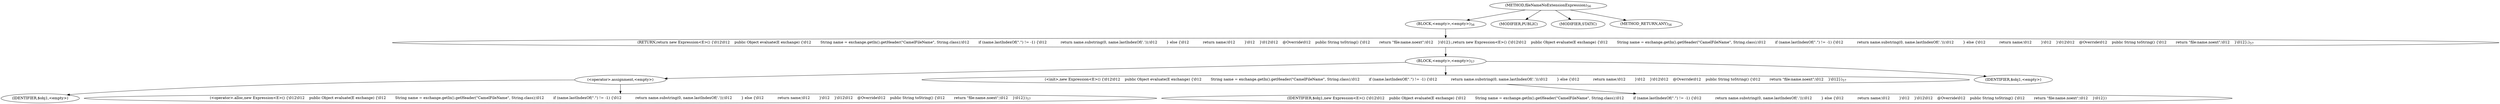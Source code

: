 digraph "fileNameNoExtensionExpression" {  
"35" [label = <(METHOD,fileNameNoExtensionExpression)<SUB>56</SUB>> ]
"36" [label = <(BLOCK,&lt;empty&gt;,&lt;empty&gt;)<SUB>56</SUB>> ]
"37" [label = <(RETURN,return new Expression&lt;E&gt;() {\012\012    public Object evaluate(E exchange) {\012        String name = exchange.getIn().getHeader(&quot;CamelFileName&quot;, String.class);\012        if (name.lastIndexOf(&quot;.&quot;) != -1) {\012            return name.substring(0, name.lastIndexOf('.'));\012        } else {\012            return name;\012        }\012    }\012\012    @Override\012    public String toString() {\012        return &quot;file:name.noext&quot;;\012    }\012};,return new Expression&lt;E&gt;() {\012\012    public Object evaluate(E exchange) {\012        String name = exchange.getIn().getHeader(&quot;CamelFileName&quot;, String.class);\012        if (name.lastIndexOf(&quot;.&quot;) != -1) {\012            return name.substring(0, name.lastIndexOf('.'));\012        } else {\012            return name;\012        }\012    }\012\012    @Override\012    public String toString() {\012        return &quot;file:name.noext&quot;;\012    }\012};)<SUB>57</SUB>> ]
"38" [label = <(BLOCK,&lt;empty&gt;,&lt;empty&gt;)<SUB>57</SUB>> ]
"39" [label = <(&lt;operator&gt;.assignment,&lt;empty&gt;)> ]
"40" [label = <(IDENTIFIER,$obj1,&lt;empty&gt;)> ]
"41" [label = <(&lt;operator&gt;.alloc,new Expression&lt;E&gt;() {\012\012    public Object evaluate(E exchange) {\012        String name = exchange.getIn().getHeader(&quot;CamelFileName&quot;, String.class);\012        if (name.lastIndexOf(&quot;.&quot;) != -1) {\012            return name.substring(0, name.lastIndexOf('.'));\012        } else {\012            return name;\012        }\012    }\012\012    @Override\012    public String toString() {\012        return &quot;file:name.noext&quot;;\012    }\012})<SUB>57</SUB>> ]
"42" [label = <(&lt;init&gt;,new Expression&lt;E&gt;() {\012\012    public Object evaluate(E exchange) {\012        String name = exchange.getIn().getHeader(&quot;CamelFileName&quot;, String.class);\012        if (name.lastIndexOf(&quot;.&quot;) != -1) {\012            return name.substring(0, name.lastIndexOf('.'));\012        } else {\012            return name;\012        }\012    }\012\012    @Override\012    public String toString() {\012        return &quot;file:name.noext&quot;;\012    }\012})<SUB>57</SUB>> ]
"43" [label = <(IDENTIFIER,$obj1,new Expression&lt;E&gt;() {\012\012    public Object evaluate(E exchange) {\012        String name = exchange.getIn().getHeader(&quot;CamelFileName&quot;, String.class);\012        if (name.lastIndexOf(&quot;.&quot;) != -1) {\012            return name.substring(0, name.lastIndexOf('.'));\012        } else {\012            return name;\012        }\012    }\012\012    @Override\012    public String toString() {\012        return &quot;file:name.noext&quot;;\012    }\012})> ]
"44" [label = <(IDENTIFIER,$obj1,&lt;empty&gt;)> ]
"45" [label = <(MODIFIER,PUBLIC)> ]
"46" [label = <(MODIFIER,STATIC)> ]
"47" [label = <(METHOD_RETURN,ANY)<SUB>56</SUB>> ]
  "35" -> "36" 
  "35" -> "45" 
  "35" -> "46" 
  "35" -> "47" 
  "36" -> "37" 
  "37" -> "38" 
  "38" -> "39" 
  "38" -> "42" 
  "38" -> "44" 
  "39" -> "40" 
  "39" -> "41" 
  "42" -> "43" 
}
